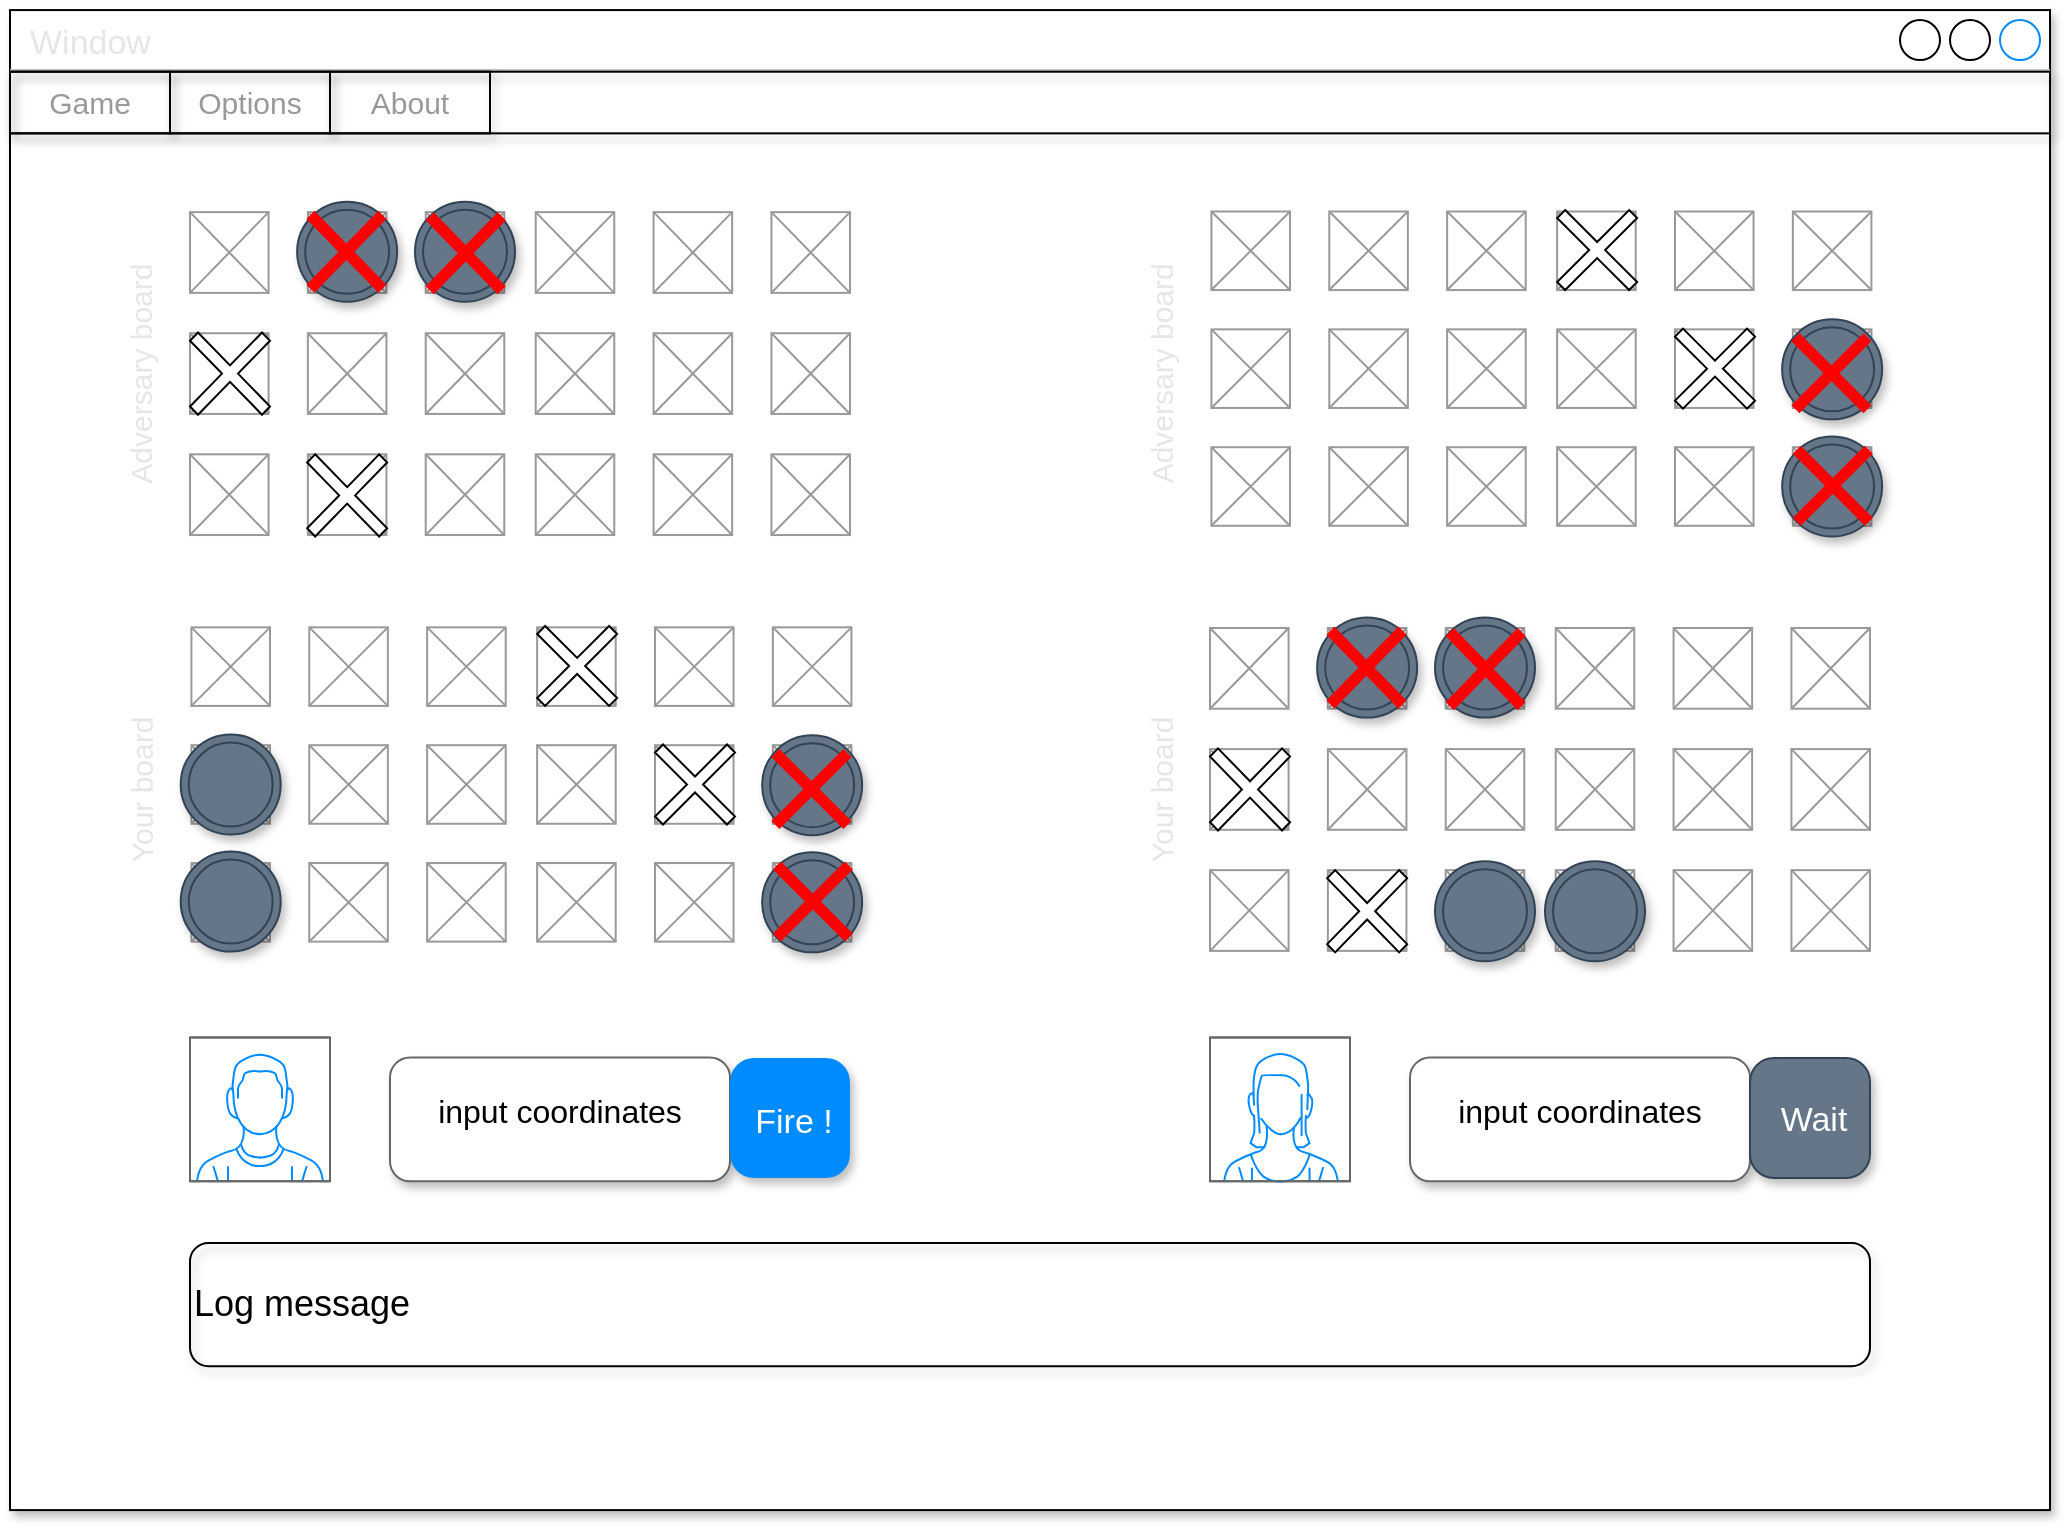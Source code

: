 <mxfile version="16.5.1" type="device"><diagram name="Page-1" id="bd83a815-5ea8-2e97-e5ec-87c9f400f2fa"><mxGraphModel dx="1206" dy="878" grid="1" gridSize="10" guides="1" tooltips="1" connect="1" arrows="1" fold="1" page="1" pageScale="1.5" pageWidth="1169" pageHeight="826" background="none" math="0" shadow="0"><root><mxCell id="0" style=";html=1;"/><mxCell id="1" style=";html=1;" parent="0"/><mxCell id="Yn7WtqfbO-vQvxprLAFJ-155" value="" style="group" vertex="1" connectable="0" parent="1"><mxGeometry x="210" y="98.04" width="1020" height="750" as="geometry"/></mxCell><mxCell id="Yn7WtqfbO-vQvxprLAFJ-1" value="&lt;font color=&quot;#e6e6e6&quot;&gt;Window&lt;/font&gt;" style="strokeWidth=1;shadow=1;dashed=0;align=center;html=1;shape=mxgraph.mockup.containers.window;align=left;verticalAlign=top;spacingLeft=8;strokeColor2=#008cff;strokeColor3=#c4c4c4;fontColor=#666666;mainText=;fontSize=17;labelBackgroundColor=none;sketch=0;" vertex="1" parent="Yn7WtqfbO-vQvxprLAFJ-155"><mxGeometry width="1020" height="750" as="geometry"/></mxCell><mxCell id="Yn7WtqfbO-vQvxprLAFJ-78" value="" style="verticalLabelPosition=bottom;shadow=0;dashed=0;align=center;html=1;verticalAlign=top;strokeWidth=1;shape=mxgraph.mockup.containers.userMale;strokeColor=#666666;strokeColor2=#008cff;sketch=0;" vertex="1" parent="Yn7WtqfbO-vQvxprLAFJ-155"><mxGeometry x="90" y="513.699" width="70" height="71.918" as="geometry"/></mxCell><mxCell id="Yn7WtqfbO-vQvxprLAFJ-79" value="" style="verticalLabelPosition=bottom;shadow=0;dashed=0;align=center;html=1;verticalAlign=top;strokeWidth=1;shape=mxgraph.mockup.containers.userFemale;strokeColor=#666666;strokeColor2=#008cff;sketch=0;" vertex="1" parent="Yn7WtqfbO-vQvxprLAFJ-155"><mxGeometry x="600" y="513.699" width="70" height="71.918" as="geometry"/></mxCell><mxCell id="Yn7WtqfbO-vQvxprLAFJ-85" value="" style="group;spacing=0;" vertex="1" connectable="0" parent="Yn7WtqfbO-vQvxprLAFJ-155"><mxGeometry x="190" y="513.699" width="230" height="71.918" as="geometry"/></mxCell><mxCell id="Yn7WtqfbO-vQvxprLAFJ-39" value="input coordinates" style="shape=mxgraph.mockup.containers.marginRect;rectMarginTop=10;strokeColor=#666666;strokeWidth=1;dashed=0;rounded=1;arcSize=5;recursiveResize=0;shadow=1;sketch=0;fontSize=16;spacing=0;verticalAlign=middle;" vertex="1" parent="Yn7WtqfbO-vQvxprLAFJ-85"><mxGeometry width="170" height="71.918" as="geometry"/></mxCell><mxCell id="Yn7WtqfbO-vQvxprLAFJ-40" value="Fire !" style="shape=rect;strokeColor=none;fillColor=#008cff;strokeWidth=1;dashed=0;rounded=1;arcSize=20;fontColor=#ffffff;fontSize=17;spacing=0;spacingTop=0;align=center;autosize=1;spacingLeft=4;resizeWidth=0;resizeHeight=0;perimeter=none;shadow=1;sketch=0;" vertex="1" parent="Yn7WtqfbO-vQvxprLAFJ-85"><mxGeometry x="170" y="10.274" width="60" height="60" as="geometry"/></mxCell><mxCell id="Yn7WtqfbO-vQvxprLAFJ-86" value="" style="group" vertex="1" connectable="0" parent="Yn7WtqfbO-vQvxprLAFJ-155"><mxGeometry x="700" y="513.699" width="230" height="71.918" as="geometry"/></mxCell><mxCell id="Yn7WtqfbO-vQvxprLAFJ-87" value="input coordinates" style="shape=mxgraph.mockup.containers.marginRect;rectMarginTop=10;strokeColor=#666666;strokeWidth=1;dashed=0;rounded=1;arcSize=5;recursiveResize=0;shadow=1;sketch=0;fontSize=16;spacing=3;" vertex="1" parent="Yn7WtqfbO-vQvxprLAFJ-86"><mxGeometry width="170" height="71.918" as="geometry"/></mxCell><mxCell id="Yn7WtqfbO-vQvxprLAFJ-88" value="Wait" style="shape=rect;strokeColor=#314354;fillColor=#647687;strokeWidth=1;dashed=0;rounded=1;arcSize=20;fontColor=#ffffff;fontSize=17;spacing=2;spacingTop=-2;align=center;autosize=1;spacingLeft=4;resizeWidth=0;resizeHeight=0;perimeter=none;shadow=1;sketch=0;" vertex="1" parent="Yn7WtqfbO-vQvxprLAFJ-86"><mxGeometry x="170" y="10.274" width="60" height="60" as="geometry"/></mxCell><mxCell id="Yn7WtqfbO-vQvxprLAFJ-153" value="&lt;font style=&quot;font-size: 18px&quot;&gt;Log message&lt;/font&gt;" style="rounded=1;whiteSpace=wrap;html=1;shadow=1;sketch=0;fontSize=16;fillColor=none;align=left;" vertex="1" parent="Yn7WtqfbO-vQvxprLAFJ-155"><mxGeometry x="90" y="616.438" width="840" height="61.644" as="geometry"/></mxCell><mxCell id="Yn7WtqfbO-vQvxprLAFJ-154" value="" style="rounded=0;whiteSpace=wrap;html=1;shadow=1;sketch=0;fontSize=18;fillColor=none;" vertex="1" parent="Yn7WtqfbO-vQvxprLAFJ-155"><mxGeometry y="30.822" width="1020" height="30.822" as="geometry"/></mxCell><mxCell id="Yn7WtqfbO-vQvxprLAFJ-156" value="Game" style="rounded=0;whiteSpace=wrap;html=1;shadow=1;sketch=0;fontSize=15;fillColor=none;fontColor=#999999;" vertex="1" parent="Yn7WtqfbO-vQvxprLAFJ-155"><mxGeometry y="30.822" width="80" height="30.822" as="geometry"/></mxCell><mxCell id="Yn7WtqfbO-vQvxprLAFJ-263" value="Options" style="rounded=0;whiteSpace=wrap;html=1;shadow=1;sketch=0;fontSize=15;fillColor=none;fontColor=#999999;" vertex="1" parent="Yn7WtqfbO-vQvxprLAFJ-155"><mxGeometry x="80" y="30.822" width="80" height="30.822" as="geometry"/></mxCell><mxCell id="Yn7WtqfbO-vQvxprLAFJ-264" value="About" style="rounded=0;whiteSpace=wrap;html=1;shadow=1;sketch=0;fontSize=15;fillColor=none;fontColor=#999999;" vertex="1" parent="Yn7WtqfbO-vQvxprLAFJ-155"><mxGeometry x="160" y="30.822" width="80" height="30.822" as="geometry"/></mxCell><mxCell id="Yn7WtqfbO-vQvxprLAFJ-268" value="" style="group" vertex="1" connectable="0" parent="Yn7WtqfbO-vQvxprLAFJ-155"><mxGeometry x="600" y="308.219" width="330" height="162.914" as="geometry"/></mxCell><mxCell id="Yn7WtqfbO-vQvxprLAFJ-60" value="" style="verticalLabelPosition=bottom;shadow=0;dashed=0;align=center;html=1;verticalAlign=top;strokeWidth=1;shape=mxgraph.mockup.graphics.simpleIcon;strokeColor=#999999;fillColor=#ffffff;" vertex="1" parent="Yn7WtqfbO-vQvxprLAFJ-268"><mxGeometry y="0.737" width="39.286" height="40.362" as="geometry"/></mxCell><mxCell id="Yn7WtqfbO-vQvxprLAFJ-61" value="" style="verticalLabelPosition=bottom;shadow=0;dashed=0;align=center;html=1;verticalAlign=top;strokeWidth=1;shape=mxgraph.mockup.graphics.simpleIcon;strokeColor=#999999;fillColor=#ffffff;" vertex="1" parent="Yn7WtqfbO-vQvxprLAFJ-268"><mxGeometry x="58.929" y="0.737" width="39.286" height="40.362" as="geometry"/></mxCell><mxCell id="Yn7WtqfbO-vQvxprLAFJ-62" value="" style="verticalLabelPosition=bottom;shadow=0;dashed=0;align=center;html=1;verticalAlign=top;strokeWidth=1;shape=mxgraph.mockup.graphics.simpleIcon;strokeColor=#999999;fillColor=#ffffff;" vertex="1" parent="Yn7WtqfbO-vQvxprLAFJ-268"><mxGeometry x="117.857" y="0.737" width="39.286" height="40.362" as="geometry"/></mxCell><mxCell id="Yn7WtqfbO-vQvxprLAFJ-63" value="" style="verticalLabelPosition=bottom;shadow=0;dashed=0;align=center;html=1;verticalAlign=top;strokeWidth=1;shape=mxgraph.mockup.graphics.simpleIcon;strokeColor=#999999;fillColor=#ffffff;" vertex="1" parent="Yn7WtqfbO-vQvxprLAFJ-268"><mxGeometry y="61.28" width="39.286" height="40.362" as="geometry"/></mxCell><mxCell id="Yn7WtqfbO-vQvxprLAFJ-64" value="" style="verticalLabelPosition=bottom;shadow=0;dashed=0;align=center;html=1;verticalAlign=top;strokeWidth=1;shape=mxgraph.mockup.graphics.simpleIcon;strokeColor=#999999;fillColor=#ffffff;" vertex="1" parent="Yn7WtqfbO-vQvxprLAFJ-268"><mxGeometry x="58.929" y="61.28" width="39.286" height="40.362" as="geometry"/></mxCell><mxCell id="Yn7WtqfbO-vQvxprLAFJ-65" value="" style="verticalLabelPosition=bottom;shadow=0;dashed=0;align=center;html=1;verticalAlign=top;strokeWidth=1;shape=mxgraph.mockup.graphics.simpleIcon;strokeColor=#999999;fillColor=#ffffff;" vertex="1" parent="Yn7WtqfbO-vQvxprLAFJ-268"><mxGeometry x="117.857" y="61.28" width="39.286" height="40.362" as="geometry"/></mxCell><mxCell id="Yn7WtqfbO-vQvxprLAFJ-66" value="" style="verticalLabelPosition=bottom;shadow=0;dashed=0;align=center;html=1;verticalAlign=top;strokeWidth=1;shape=mxgraph.mockup.graphics.simpleIcon;strokeColor=#999999;fillColor=#ffffff;" vertex="1" parent="Yn7WtqfbO-vQvxprLAFJ-268"><mxGeometry y="121.823" width="39.286" height="40.362" as="geometry"/></mxCell><mxCell id="Yn7WtqfbO-vQvxprLAFJ-67" value="" style="verticalLabelPosition=bottom;shadow=0;dashed=0;align=center;html=1;verticalAlign=top;strokeWidth=1;shape=mxgraph.mockup.graphics.simpleIcon;strokeColor=#999999;fillColor=#ffffff;" vertex="1" parent="Yn7WtqfbO-vQvxprLAFJ-268"><mxGeometry x="58.929" y="121.823" width="39.286" height="40.362" as="geometry"/></mxCell><mxCell id="Yn7WtqfbO-vQvxprLAFJ-68" value="" style="verticalLabelPosition=bottom;shadow=0;dashed=0;align=center;html=1;verticalAlign=top;strokeWidth=1;shape=mxgraph.mockup.graphics.simpleIcon;strokeColor=#999999;fillColor=#ffffff;" vertex="1" parent="Yn7WtqfbO-vQvxprLAFJ-268"><mxGeometry x="117.857" y="121.823" width="39.286" height="40.362" as="geometry"/></mxCell><mxCell id="Yn7WtqfbO-vQvxprLAFJ-69" value="" style="verticalLabelPosition=bottom;shadow=0;dashed=0;align=center;html=1;verticalAlign=top;strokeWidth=1;shape=mxgraph.mockup.graphics.simpleIcon;strokeColor=#999999;fillColor=#ffffff;" vertex="1" parent="Yn7WtqfbO-vQvxprLAFJ-268"><mxGeometry x="172.857" y="0.737" width="39.286" height="40.362" as="geometry"/></mxCell><mxCell id="Yn7WtqfbO-vQvxprLAFJ-70" value="" style="verticalLabelPosition=bottom;shadow=0;dashed=0;align=center;html=1;verticalAlign=top;strokeWidth=1;shape=mxgraph.mockup.graphics.simpleIcon;strokeColor=#999999;fillColor=#ffffff;" vertex="1" parent="Yn7WtqfbO-vQvxprLAFJ-268"><mxGeometry x="231.786" y="0.737" width="39.286" height="40.362" as="geometry"/></mxCell><mxCell id="Yn7WtqfbO-vQvxprLAFJ-71" value="" style="verticalLabelPosition=bottom;shadow=0;dashed=0;align=center;html=1;verticalAlign=top;strokeWidth=1;shape=mxgraph.mockup.graphics.simpleIcon;strokeColor=#999999;fillColor=#ffffff;" vertex="1" parent="Yn7WtqfbO-vQvxprLAFJ-268"><mxGeometry x="290.714" y="0.737" width="39.286" height="40.362" as="geometry"/></mxCell><mxCell id="Yn7WtqfbO-vQvxprLAFJ-72" value="" style="verticalLabelPosition=bottom;shadow=0;dashed=0;align=center;html=1;verticalAlign=top;strokeWidth=1;shape=mxgraph.mockup.graphics.simpleIcon;strokeColor=#999999;fillColor=#ffffff;" vertex="1" parent="Yn7WtqfbO-vQvxprLAFJ-268"><mxGeometry x="172.857" y="61.28" width="39.286" height="40.362" as="geometry"/></mxCell><mxCell id="Yn7WtqfbO-vQvxprLAFJ-73" value="" style="verticalLabelPosition=bottom;shadow=0;dashed=0;align=center;html=1;verticalAlign=top;strokeWidth=1;shape=mxgraph.mockup.graphics.simpleIcon;strokeColor=#999999;fillColor=#ffffff;" vertex="1" parent="Yn7WtqfbO-vQvxprLAFJ-268"><mxGeometry x="231.786" y="61.28" width="39.286" height="40.362" as="geometry"/></mxCell><mxCell id="Yn7WtqfbO-vQvxprLAFJ-74" value="" style="verticalLabelPosition=bottom;shadow=0;dashed=0;align=center;html=1;verticalAlign=top;strokeWidth=1;shape=mxgraph.mockup.graphics.simpleIcon;strokeColor=#999999;fillColor=#ffffff;" vertex="1" parent="Yn7WtqfbO-vQvxprLAFJ-268"><mxGeometry x="290.714" y="61.28" width="39.286" height="40.362" as="geometry"/></mxCell><mxCell id="Yn7WtqfbO-vQvxprLAFJ-75" value="" style="verticalLabelPosition=bottom;shadow=0;dashed=0;align=center;html=1;verticalAlign=top;strokeWidth=1;shape=mxgraph.mockup.graphics.simpleIcon;strokeColor=#999999;fillColor=#ffffff;" vertex="1" parent="Yn7WtqfbO-vQvxprLAFJ-268"><mxGeometry x="172.857" y="121.823" width="39.286" height="40.362" as="geometry"/></mxCell><mxCell id="Yn7WtqfbO-vQvxprLAFJ-76" value="" style="verticalLabelPosition=bottom;shadow=0;dashed=0;align=center;html=1;verticalAlign=top;strokeWidth=1;shape=mxgraph.mockup.graphics.simpleIcon;strokeColor=#999999;fillColor=#ffffff;" vertex="1" parent="Yn7WtqfbO-vQvxprLAFJ-268"><mxGeometry x="231.786" y="121.823" width="39.286" height="40.362" as="geometry"/></mxCell><mxCell id="Yn7WtqfbO-vQvxprLAFJ-77" value="" style="verticalLabelPosition=bottom;shadow=0;dashed=0;align=center;html=1;verticalAlign=top;strokeWidth=1;shape=mxgraph.mockup.graphics.simpleIcon;strokeColor=#999999;fillColor=#ffffff;" vertex="1" parent="Yn7WtqfbO-vQvxprLAFJ-268"><mxGeometry x="290.714" y="121.823" width="39.286" height="40.362" as="geometry"/></mxCell><mxCell id="Yn7WtqfbO-vQvxprLAFJ-140" value="" style="shape=mxgraph.mockup.markup.redX;html=1;shadow=0;sketch=0;fontSize=16;" vertex="1" parent="Yn7WtqfbO-vQvxprLAFJ-268"><mxGeometry y="60.914" width="40" height="41.096" as="geometry"/></mxCell><mxCell id="Yn7WtqfbO-vQvxprLAFJ-265" value="" style="shape=mxgraph.mockup.markup.redX;html=1;shadow=0;sketch=0;fontSize=16;" vertex="1" parent="Yn7WtqfbO-vQvxprLAFJ-268"><mxGeometry x="58.57" y="121.818" width="40" height="41.096" as="geometry"/></mxCell><mxCell id="Yn7WtqfbO-vQvxprLAFJ-317" value="" style="ellipse;shape=doubleEllipse;whiteSpace=wrap;html=1;aspect=fixed;shadow=1;sketch=0;fontSize=15;fontColor=#ffffff;fillColor=#647687;strokeColor=#314354;" vertex="1" parent="Yn7WtqfbO-vQvxprLAFJ-268"><mxGeometry x="112.5" y="117.371" width="50" height="50" as="geometry"/></mxCell><mxCell id="Yn7WtqfbO-vQvxprLAFJ-316" value="" style="ellipse;shape=doubleEllipse;whiteSpace=wrap;html=1;aspect=fixed;shadow=1;sketch=0;fontSize=15;fontColor=#ffffff;fillColor=#647687;strokeColor=#314354;" vertex="1" parent="Yn7WtqfbO-vQvxprLAFJ-268"><mxGeometry x="167.5" y="117.371" width="50" height="50" as="geometry"/></mxCell><mxCell id="Yn7WtqfbO-vQvxprLAFJ-318" value="" style="ellipse;shape=doubleEllipse;whiteSpace=wrap;html=1;aspect=fixed;shadow=1;sketch=0;fontSize=15;fontColor=#ffffff;fillColor=#647687;strokeColor=#314354;" vertex="1" parent="Yn7WtqfbO-vQvxprLAFJ-268"><mxGeometry x="112.5" y="-4.449" width="50" height="50" as="geometry"/></mxCell><mxCell id="Yn7WtqfbO-vQvxprLAFJ-319" value="" style="ellipse;shape=doubleEllipse;whiteSpace=wrap;html=1;aspect=fixed;shadow=1;sketch=0;fontSize=15;fontColor=#ffffff;fillColor=#647687;strokeColor=#314354;" vertex="1" parent="Yn7WtqfbO-vQvxprLAFJ-268"><mxGeometry x="53.57" y="-4.449" width="50" height="50" as="geometry"/></mxCell><mxCell id="Yn7WtqfbO-vQvxprLAFJ-93" value="" style="shape=mxgraph.mockup.markup.redX;fillColor=#ff0000;html=1;shadow=0;strokeColor=none;sketch=0;fontSize=16;" vertex="1" parent="Yn7WtqfbO-vQvxprLAFJ-268"><mxGeometry x="58.21" y="-0.0" width="40" height="41.096" as="geometry"/></mxCell><mxCell id="Yn7WtqfbO-vQvxprLAFJ-430" value="" style="shape=mxgraph.mockup.markup.redX;fillColor=#ff0000;html=1;shadow=0;strokeColor=none;sketch=0;fontSize=16;" vertex="1" parent="Yn7WtqfbO-vQvxprLAFJ-268"><mxGeometry x="117.86" y="0.74" width="40" height="41.096" as="geometry"/></mxCell><mxCell id="Yn7WtqfbO-vQvxprLAFJ-269" value="" style="group" vertex="1" connectable="0" parent="Yn7WtqfbO-vQvxprLAFJ-155"><mxGeometry x="600" y="100" width="336.07" height="163.21" as="geometry"/></mxCell><mxCell id="Yn7WtqfbO-vQvxprLAFJ-42" value="" style="verticalLabelPosition=bottom;shadow=0;dashed=0;align=center;html=1;verticalAlign=top;strokeWidth=1;shape=mxgraph.mockup.graphics.simpleIcon;strokeColor=#999999;fillColor=#ffffff;" vertex="1" parent="Yn7WtqfbO-vQvxprLAFJ-269"><mxGeometry x="173.567" y="0.71" width="39.286" height="39.286" as="geometry"/></mxCell><mxCell id="Yn7WtqfbO-vQvxprLAFJ-43" value="" style="verticalLabelPosition=bottom;shadow=0;dashed=0;align=center;html=1;verticalAlign=top;strokeWidth=1;shape=mxgraph.mockup.graphics.simpleIcon;strokeColor=#999999;fillColor=#ffffff;" vertex="1" parent="Yn7WtqfbO-vQvxprLAFJ-269"><mxGeometry x="232.496" y="0.71" width="39.286" height="39.286" as="geometry"/></mxCell><mxCell id="Yn7WtqfbO-vQvxprLAFJ-44" value="" style="verticalLabelPosition=bottom;shadow=0;dashed=0;align=center;html=1;verticalAlign=top;strokeWidth=1;shape=mxgraph.mockup.graphics.simpleIcon;strokeColor=#999999;fillColor=#ffffff;" vertex="1" parent="Yn7WtqfbO-vQvxprLAFJ-269"><mxGeometry x="291.424" y="0.71" width="39.286" height="39.286" as="geometry"/></mxCell><mxCell id="Yn7WtqfbO-vQvxprLAFJ-45" value="" style="verticalLabelPosition=bottom;shadow=0;dashed=0;align=center;html=1;verticalAlign=top;strokeWidth=1;shape=mxgraph.mockup.graphics.simpleIcon;strokeColor=#999999;fillColor=#ffffff;" vertex="1" parent="Yn7WtqfbO-vQvxprLAFJ-269"><mxGeometry x="173.567" y="59.639" width="39.286" height="39.286" as="geometry"/></mxCell><mxCell id="Yn7WtqfbO-vQvxprLAFJ-46" value="" style="verticalLabelPosition=bottom;shadow=0;dashed=0;align=center;html=1;verticalAlign=top;strokeWidth=1;shape=mxgraph.mockup.graphics.simpleIcon;strokeColor=#999999;fillColor=#ffffff;" vertex="1" parent="Yn7WtqfbO-vQvxprLAFJ-269"><mxGeometry x="232.496" y="59.639" width="39.286" height="39.286" as="geometry"/></mxCell><mxCell id="Yn7WtqfbO-vQvxprLAFJ-47" value="" style="verticalLabelPosition=bottom;shadow=0;dashed=0;align=center;html=1;verticalAlign=top;strokeWidth=1;shape=mxgraph.mockup.graphics.simpleIcon;strokeColor=#999999;fillColor=#ffffff;" vertex="1" parent="Yn7WtqfbO-vQvxprLAFJ-269"><mxGeometry x="291.424" y="59.639" width="39.286" height="39.286" as="geometry"/></mxCell><mxCell id="Yn7WtqfbO-vQvxprLAFJ-48" value="" style="verticalLabelPosition=bottom;shadow=0;dashed=0;align=center;html=1;verticalAlign=top;strokeWidth=1;shape=mxgraph.mockup.graphics.simpleIcon;strokeColor=#999999;fillColor=#ffffff;" vertex="1" parent="Yn7WtqfbO-vQvxprLAFJ-269"><mxGeometry x="173.567" y="118.567" width="39.286" height="39.286" as="geometry"/></mxCell><mxCell id="Yn7WtqfbO-vQvxprLAFJ-49" value="" style="verticalLabelPosition=bottom;shadow=0;dashed=0;align=center;html=1;verticalAlign=top;strokeWidth=1;shape=mxgraph.mockup.graphics.simpleIcon;strokeColor=#999999;fillColor=#ffffff;" vertex="1" parent="Yn7WtqfbO-vQvxprLAFJ-269"><mxGeometry x="232.496" y="118.567" width="39.286" height="39.286" as="geometry"/></mxCell><mxCell id="Yn7WtqfbO-vQvxprLAFJ-50" value="" style="verticalLabelPosition=bottom;shadow=0;dashed=0;align=center;html=1;verticalAlign=top;strokeWidth=1;shape=mxgraph.mockup.graphics.simpleIcon;strokeColor=#999999;fillColor=#ffffff;" vertex="1" parent="Yn7WtqfbO-vQvxprLAFJ-269"><mxGeometry x="291.424" y="118.567" width="39.286" height="39.286" as="geometry"/></mxCell><mxCell id="Yn7WtqfbO-vQvxprLAFJ-51" value="" style="verticalLabelPosition=bottom;shadow=0;dashed=0;align=center;html=1;verticalAlign=top;strokeWidth=1;shape=mxgraph.mockup.graphics.simpleIcon;strokeColor=#999999;fillColor=#ffffff;" vertex="1" parent="Yn7WtqfbO-vQvxprLAFJ-269"><mxGeometry x="0.71" y="0.71" width="39.286" height="39.286" as="geometry"/></mxCell><mxCell id="Yn7WtqfbO-vQvxprLAFJ-52" value="" style="verticalLabelPosition=bottom;shadow=0;dashed=0;align=center;html=1;verticalAlign=top;strokeWidth=1;shape=mxgraph.mockup.graphics.simpleIcon;strokeColor=#999999;fillColor=#ffffff;" vertex="1" parent="Yn7WtqfbO-vQvxprLAFJ-269"><mxGeometry x="59.639" y="0.71" width="39.286" height="39.286" as="geometry"/></mxCell><mxCell id="Yn7WtqfbO-vQvxprLAFJ-53" value="" style="verticalLabelPosition=bottom;shadow=0;dashed=0;align=center;html=1;verticalAlign=top;strokeWidth=1;shape=mxgraph.mockup.graphics.simpleIcon;strokeColor=#999999;fillColor=#ffffff;" vertex="1" parent="Yn7WtqfbO-vQvxprLAFJ-269"><mxGeometry x="118.567" y="0.71" width="39.286" height="39.286" as="geometry"/></mxCell><mxCell id="Yn7WtqfbO-vQvxprLAFJ-54" value="" style="verticalLabelPosition=bottom;shadow=0;dashed=0;align=center;html=1;verticalAlign=top;strokeWidth=1;shape=mxgraph.mockup.graphics.simpleIcon;strokeColor=#999999;fillColor=#ffffff;" vertex="1" parent="Yn7WtqfbO-vQvxprLAFJ-269"><mxGeometry x="0.71" y="59.639" width="39.286" height="39.286" as="geometry"/></mxCell><mxCell id="Yn7WtqfbO-vQvxprLAFJ-55" value="" style="verticalLabelPosition=bottom;shadow=0;dashed=0;align=center;html=1;verticalAlign=top;strokeWidth=1;shape=mxgraph.mockup.graphics.simpleIcon;strokeColor=#999999;fillColor=#ffffff;" vertex="1" parent="Yn7WtqfbO-vQvxprLAFJ-269"><mxGeometry x="59.639" y="59.639" width="39.286" height="39.286" as="geometry"/></mxCell><mxCell id="Yn7WtqfbO-vQvxprLAFJ-56" value="" style="verticalLabelPosition=bottom;shadow=0;dashed=0;align=center;html=1;verticalAlign=top;strokeWidth=1;shape=mxgraph.mockup.graphics.simpleIcon;strokeColor=#999999;fillColor=#ffffff;" vertex="1" parent="Yn7WtqfbO-vQvxprLAFJ-269"><mxGeometry x="118.567" y="59.639" width="39.286" height="39.286" as="geometry"/></mxCell><mxCell id="Yn7WtqfbO-vQvxprLAFJ-57" value="" style="verticalLabelPosition=bottom;shadow=0;dashed=0;align=center;html=1;verticalAlign=top;strokeWidth=1;shape=mxgraph.mockup.graphics.simpleIcon;strokeColor=#999999;fillColor=#ffffff;" vertex="1" parent="Yn7WtqfbO-vQvxprLAFJ-269"><mxGeometry x="0.71" y="118.567" width="39.286" height="39.286" as="geometry"/></mxCell><mxCell id="Yn7WtqfbO-vQvxprLAFJ-58" value="" style="verticalLabelPosition=bottom;shadow=0;dashed=0;align=center;html=1;verticalAlign=top;strokeWidth=1;shape=mxgraph.mockup.graphics.simpleIcon;strokeColor=#999999;fillColor=#ffffff;" vertex="1" parent="Yn7WtqfbO-vQvxprLAFJ-269"><mxGeometry x="59.639" y="118.567" width="39.286" height="39.286" as="geometry"/></mxCell><mxCell id="Yn7WtqfbO-vQvxprLAFJ-59" value="" style="verticalLabelPosition=bottom;shadow=0;dashed=0;align=center;html=1;verticalAlign=top;strokeWidth=1;shape=mxgraph.mockup.graphics.simpleIcon;strokeColor=#999999;fillColor=#ffffff;" vertex="1" parent="Yn7WtqfbO-vQvxprLAFJ-269"><mxGeometry x="118.567" y="118.567" width="39.286" height="39.286" as="geometry"/></mxCell><mxCell id="Yn7WtqfbO-vQvxprLAFJ-141" value="" style="shape=mxgraph.mockup.markup.redX;html=1;shadow=0;sketch=0;fontSize=16;" vertex="1" parent="Yn7WtqfbO-vQvxprLAFJ-269"><mxGeometry x="232.5" y="59.28" width="40" height="40" as="geometry"/></mxCell><mxCell id="Yn7WtqfbO-vQvxprLAFJ-146" value="" style="shape=mxgraph.mockup.markup.redX;html=1;shadow=0;sketch=0;fontSize=16;" vertex="1" parent="Yn7WtqfbO-vQvxprLAFJ-269"><mxGeometry x="173.57" width="40" height="40" as="geometry"/></mxCell><mxCell id="Yn7WtqfbO-vQvxprLAFJ-542" value="" style="ellipse;shape=doubleEllipse;whiteSpace=wrap;html=1;aspect=fixed;shadow=1;sketch=0;fontSize=15;fontColor=#ffffff;fillColor=#647687;strokeColor=#314354;" vertex="1" parent="Yn7WtqfbO-vQvxprLAFJ-269"><mxGeometry x="286.07" y="113.21" width="50" height="50" as="geometry"/></mxCell><mxCell id="Yn7WtqfbO-vQvxprLAFJ-543" value="" style="ellipse;shape=doubleEllipse;whiteSpace=wrap;html=1;aspect=fixed;shadow=1;sketch=0;fontSize=15;fontColor=#ffffff;fillColor=#647687;strokeColor=#314354;" vertex="1" parent="Yn7WtqfbO-vQvxprLAFJ-269"><mxGeometry x="286.07" y="54.64" width="50" height="50" as="geometry"/></mxCell><mxCell id="Yn7WtqfbO-vQvxprLAFJ-91" value="" style="shape=mxgraph.mockup.markup.redX;fillColor=#ff0000;html=1;shadow=0;strokeColor=none;sketch=0;fontSize=16;" vertex="1" parent="Yn7WtqfbO-vQvxprLAFJ-269"><mxGeometry x="290.71" y="61.6" width="40" height="40" as="geometry"/></mxCell><mxCell id="Yn7WtqfbO-vQvxprLAFJ-151" value="" style="shape=mxgraph.mockup.markup.redX;fillColor=#ff0000;html=1;shadow=0;strokeColor=none;sketch=0;fontSize=16;" vertex="1" parent="Yn7WtqfbO-vQvxprLAFJ-269"><mxGeometry x="291.42" y="117.85" width="40" height="40" as="geometry"/></mxCell><mxCell id="Yn7WtqfbO-vQvxprLAFJ-545" value="" style="group" vertex="1" connectable="0" parent="Yn7WtqfbO-vQvxprLAFJ-155"><mxGeometry x="90" y="100.299" width="330" height="162.914" as="geometry"/></mxCell><mxCell id="Yn7WtqfbO-vQvxprLAFJ-546" value="" style="verticalLabelPosition=bottom;shadow=0;dashed=0;align=center;html=1;verticalAlign=top;strokeWidth=1;shape=mxgraph.mockup.graphics.simpleIcon;strokeColor=#999999;fillColor=#ffffff;" vertex="1" parent="Yn7WtqfbO-vQvxprLAFJ-545"><mxGeometry y="0.737" width="39.286" height="40.362" as="geometry"/></mxCell><mxCell id="Yn7WtqfbO-vQvxprLAFJ-547" value="" style="verticalLabelPosition=bottom;shadow=0;dashed=0;align=center;html=1;verticalAlign=top;strokeWidth=1;shape=mxgraph.mockup.graphics.simpleIcon;strokeColor=#999999;fillColor=#ffffff;" vertex="1" parent="Yn7WtqfbO-vQvxprLAFJ-545"><mxGeometry x="58.929" y="0.737" width="39.286" height="40.362" as="geometry"/></mxCell><mxCell id="Yn7WtqfbO-vQvxprLAFJ-548" value="" style="verticalLabelPosition=bottom;shadow=0;dashed=0;align=center;html=1;verticalAlign=top;strokeWidth=1;shape=mxgraph.mockup.graphics.simpleIcon;strokeColor=#999999;fillColor=#ffffff;" vertex="1" parent="Yn7WtqfbO-vQvxprLAFJ-545"><mxGeometry x="117.857" y="0.737" width="39.286" height="40.362" as="geometry"/></mxCell><mxCell id="Yn7WtqfbO-vQvxprLAFJ-549" value="" style="verticalLabelPosition=bottom;shadow=0;dashed=0;align=center;html=1;verticalAlign=top;strokeWidth=1;shape=mxgraph.mockup.graphics.simpleIcon;strokeColor=#999999;fillColor=#ffffff;" vertex="1" parent="Yn7WtqfbO-vQvxprLAFJ-545"><mxGeometry y="61.28" width="39.286" height="40.362" as="geometry"/></mxCell><mxCell id="Yn7WtqfbO-vQvxprLAFJ-550" value="" style="verticalLabelPosition=bottom;shadow=0;dashed=0;align=center;html=1;verticalAlign=top;strokeWidth=1;shape=mxgraph.mockup.graphics.simpleIcon;strokeColor=#999999;fillColor=#ffffff;" vertex="1" parent="Yn7WtqfbO-vQvxprLAFJ-545"><mxGeometry x="58.929" y="61.28" width="39.286" height="40.362" as="geometry"/></mxCell><mxCell id="Yn7WtqfbO-vQvxprLAFJ-551" value="" style="verticalLabelPosition=bottom;shadow=0;dashed=0;align=center;html=1;verticalAlign=top;strokeWidth=1;shape=mxgraph.mockup.graphics.simpleIcon;strokeColor=#999999;fillColor=#ffffff;" vertex="1" parent="Yn7WtqfbO-vQvxprLAFJ-545"><mxGeometry x="117.857" y="61.28" width="39.286" height="40.362" as="geometry"/></mxCell><mxCell id="Yn7WtqfbO-vQvxprLAFJ-552" value="" style="verticalLabelPosition=bottom;shadow=0;dashed=0;align=center;html=1;verticalAlign=top;strokeWidth=1;shape=mxgraph.mockup.graphics.simpleIcon;strokeColor=#999999;fillColor=#ffffff;" vertex="1" parent="Yn7WtqfbO-vQvxprLAFJ-545"><mxGeometry y="121.823" width="39.286" height="40.362" as="geometry"/></mxCell><mxCell id="Yn7WtqfbO-vQvxprLAFJ-553" value="" style="verticalLabelPosition=bottom;shadow=0;dashed=0;align=center;html=1;verticalAlign=top;strokeWidth=1;shape=mxgraph.mockup.graphics.simpleIcon;strokeColor=#999999;fillColor=#ffffff;" vertex="1" parent="Yn7WtqfbO-vQvxprLAFJ-545"><mxGeometry x="58.929" y="121.823" width="39.286" height="40.362" as="geometry"/></mxCell><mxCell id="Yn7WtqfbO-vQvxprLAFJ-554" value="" style="verticalLabelPosition=bottom;shadow=0;dashed=0;align=center;html=1;verticalAlign=top;strokeWidth=1;shape=mxgraph.mockup.graphics.simpleIcon;strokeColor=#999999;fillColor=#ffffff;" vertex="1" parent="Yn7WtqfbO-vQvxprLAFJ-545"><mxGeometry x="117.857" y="121.823" width="39.286" height="40.362" as="geometry"/></mxCell><mxCell id="Yn7WtqfbO-vQvxprLAFJ-555" value="" style="verticalLabelPosition=bottom;shadow=0;dashed=0;align=center;html=1;verticalAlign=top;strokeWidth=1;shape=mxgraph.mockup.graphics.simpleIcon;strokeColor=#999999;fillColor=#ffffff;" vertex="1" parent="Yn7WtqfbO-vQvxprLAFJ-545"><mxGeometry x="172.857" y="0.737" width="39.286" height="40.362" as="geometry"/></mxCell><mxCell id="Yn7WtqfbO-vQvxprLAFJ-556" value="" style="verticalLabelPosition=bottom;shadow=0;dashed=0;align=center;html=1;verticalAlign=top;strokeWidth=1;shape=mxgraph.mockup.graphics.simpleIcon;strokeColor=#999999;fillColor=#ffffff;" vertex="1" parent="Yn7WtqfbO-vQvxprLAFJ-545"><mxGeometry x="231.786" y="0.737" width="39.286" height="40.362" as="geometry"/></mxCell><mxCell id="Yn7WtqfbO-vQvxprLAFJ-557" value="" style="verticalLabelPosition=bottom;shadow=0;dashed=0;align=center;html=1;verticalAlign=top;strokeWidth=1;shape=mxgraph.mockup.graphics.simpleIcon;strokeColor=#999999;fillColor=#ffffff;" vertex="1" parent="Yn7WtqfbO-vQvxprLAFJ-545"><mxGeometry x="290.714" y="0.737" width="39.286" height="40.362" as="geometry"/></mxCell><mxCell id="Yn7WtqfbO-vQvxprLAFJ-558" value="" style="verticalLabelPosition=bottom;shadow=0;dashed=0;align=center;html=1;verticalAlign=top;strokeWidth=1;shape=mxgraph.mockup.graphics.simpleIcon;strokeColor=#999999;fillColor=#ffffff;" vertex="1" parent="Yn7WtqfbO-vQvxprLAFJ-545"><mxGeometry x="172.857" y="61.28" width="39.286" height="40.362" as="geometry"/></mxCell><mxCell id="Yn7WtqfbO-vQvxprLAFJ-559" value="" style="verticalLabelPosition=bottom;shadow=0;dashed=0;align=center;html=1;verticalAlign=top;strokeWidth=1;shape=mxgraph.mockup.graphics.simpleIcon;strokeColor=#999999;fillColor=#ffffff;" vertex="1" parent="Yn7WtqfbO-vQvxprLAFJ-545"><mxGeometry x="231.786" y="61.28" width="39.286" height="40.362" as="geometry"/></mxCell><mxCell id="Yn7WtqfbO-vQvxprLAFJ-560" value="" style="verticalLabelPosition=bottom;shadow=0;dashed=0;align=center;html=1;verticalAlign=top;strokeWidth=1;shape=mxgraph.mockup.graphics.simpleIcon;strokeColor=#999999;fillColor=#ffffff;" vertex="1" parent="Yn7WtqfbO-vQvxprLAFJ-545"><mxGeometry x="290.714" y="61.28" width="39.286" height="40.362" as="geometry"/></mxCell><mxCell id="Yn7WtqfbO-vQvxprLAFJ-561" value="" style="verticalLabelPosition=bottom;shadow=0;dashed=0;align=center;html=1;verticalAlign=top;strokeWidth=1;shape=mxgraph.mockup.graphics.simpleIcon;strokeColor=#999999;fillColor=#ffffff;" vertex="1" parent="Yn7WtqfbO-vQvxprLAFJ-545"><mxGeometry x="172.857" y="121.823" width="39.286" height="40.362" as="geometry"/></mxCell><mxCell id="Yn7WtqfbO-vQvxprLAFJ-562" value="" style="verticalLabelPosition=bottom;shadow=0;dashed=0;align=center;html=1;verticalAlign=top;strokeWidth=1;shape=mxgraph.mockup.graphics.simpleIcon;strokeColor=#999999;fillColor=#ffffff;" vertex="1" parent="Yn7WtqfbO-vQvxprLAFJ-545"><mxGeometry x="231.786" y="121.823" width="39.286" height="40.362" as="geometry"/></mxCell><mxCell id="Yn7WtqfbO-vQvxprLAFJ-563" value="" style="verticalLabelPosition=bottom;shadow=0;dashed=0;align=center;html=1;verticalAlign=top;strokeWidth=1;shape=mxgraph.mockup.graphics.simpleIcon;strokeColor=#999999;fillColor=#ffffff;" vertex="1" parent="Yn7WtqfbO-vQvxprLAFJ-545"><mxGeometry x="290.714" y="121.823" width="39.286" height="40.362" as="geometry"/></mxCell><mxCell id="Yn7WtqfbO-vQvxprLAFJ-564" value="" style="shape=mxgraph.mockup.markup.redX;html=1;shadow=0;sketch=0;fontSize=16;" vertex="1" parent="Yn7WtqfbO-vQvxprLAFJ-545"><mxGeometry y="60.914" width="40" height="41.096" as="geometry"/></mxCell><mxCell id="Yn7WtqfbO-vQvxprLAFJ-565" value="" style="shape=mxgraph.mockup.markup.redX;html=1;shadow=0;sketch=0;fontSize=16;" vertex="1" parent="Yn7WtqfbO-vQvxprLAFJ-545"><mxGeometry x="58.57" y="121.818" width="40" height="41.096" as="geometry"/></mxCell><mxCell id="Yn7WtqfbO-vQvxprLAFJ-568" value="" style="ellipse;shape=doubleEllipse;whiteSpace=wrap;html=1;aspect=fixed;shadow=1;sketch=0;fontSize=15;fontColor=#ffffff;fillColor=#647687;strokeColor=#314354;" vertex="1" parent="Yn7WtqfbO-vQvxprLAFJ-545"><mxGeometry x="112.5" y="-4.449" width="50" height="50" as="geometry"/></mxCell><mxCell id="Yn7WtqfbO-vQvxprLAFJ-569" value="" style="ellipse;shape=doubleEllipse;whiteSpace=wrap;html=1;aspect=fixed;shadow=1;sketch=0;fontSize=15;fontColor=#ffffff;fillColor=#647687;strokeColor=#314354;" vertex="1" parent="Yn7WtqfbO-vQvxprLAFJ-545"><mxGeometry x="53.57" y="-4.449" width="50" height="50" as="geometry"/></mxCell><mxCell id="Yn7WtqfbO-vQvxprLAFJ-570" value="" style="shape=mxgraph.mockup.markup.redX;fillColor=#ff0000;html=1;shadow=0;strokeColor=none;sketch=0;fontSize=16;" vertex="1" parent="Yn7WtqfbO-vQvxprLAFJ-545"><mxGeometry x="58.21" y="-0.0" width="40" height="41.096" as="geometry"/></mxCell><mxCell id="Yn7WtqfbO-vQvxprLAFJ-571" value="" style="shape=mxgraph.mockup.markup.redX;fillColor=#ff0000;html=1;shadow=0;strokeColor=none;sketch=0;fontSize=16;" vertex="1" parent="Yn7WtqfbO-vQvxprLAFJ-545"><mxGeometry x="117.86" y="0.74" width="40" height="41.096" as="geometry"/></mxCell><mxCell id="Yn7WtqfbO-vQvxprLAFJ-572" value="" style="group" vertex="1" connectable="0" parent="Yn7WtqfbO-vQvxprLAFJ-155"><mxGeometry x="90" y="307.92" width="336.07" height="163.21" as="geometry"/></mxCell><mxCell id="Yn7WtqfbO-vQvxprLAFJ-573" value="" style="verticalLabelPosition=bottom;shadow=0;dashed=0;align=center;html=1;verticalAlign=top;strokeWidth=1;shape=mxgraph.mockup.graphics.simpleIcon;strokeColor=#999999;fillColor=#ffffff;" vertex="1" parent="Yn7WtqfbO-vQvxprLAFJ-572"><mxGeometry x="173.567" y="0.71" width="39.286" height="39.286" as="geometry"/></mxCell><mxCell id="Yn7WtqfbO-vQvxprLAFJ-574" value="" style="verticalLabelPosition=bottom;shadow=0;dashed=0;align=center;html=1;verticalAlign=top;strokeWidth=1;shape=mxgraph.mockup.graphics.simpleIcon;strokeColor=#999999;fillColor=#ffffff;" vertex="1" parent="Yn7WtqfbO-vQvxprLAFJ-572"><mxGeometry x="232.496" y="0.71" width="39.286" height="39.286" as="geometry"/></mxCell><mxCell id="Yn7WtqfbO-vQvxprLAFJ-575" value="" style="verticalLabelPosition=bottom;shadow=0;dashed=0;align=center;html=1;verticalAlign=top;strokeWidth=1;shape=mxgraph.mockup.graphics.simpleIcon;strokeColor=#999999;fillColor=#ffffff;" vertex="1" parent="Yn7WtqfbO-vQvxprLAFJ-572"><mxGeometry x="291.424" y="0.71" width="39.286" height="39.286" as="geometry"/></mxCell><mxCell id="Yn7WtqfbO-vQvxprLAFJ-576" value="" style="verticalLabelPosition=bottom;shadow=0;dashed=0;align=center;html=1;verticalAlign=top;strokeWidth=1;shape=mxgraph.mockup.graphics.simpleIcon;strokeColor=#999999;fillColor=#ffffff;" vertex="1" parent="Yn7WtqfbO-vQvxprLAFJ-572"><mxGeometry x="173.567" y="59.639" width="39.286" height="39.286" as="geometry"/></mxCell><mxCell id="Yn7WtqfbO-vQvxprLAFJ-577" value="" style="verticalLabelPosition=bottom;shadow=0;dashed=0;align=center;html=1;verticalAlign=top;strokeWidth=1;shape=mxgraph.mockup.graphics.simpleIcon;strokeColor=#999999;fillColor=#ffffff;" vertex="1" parent="Yn7WtqfbO-vQvxprLAFJ-572"><mxGeometry x="232.496" y="59.639" width="39.286" height="39.286" as="geometry"/></mxCell><mxCell id="Yn7WtqfbO-vQvxprLAFJ-578" value="" style="verticalLabelPosition=bottom;shadow=0;dashed=0;align=center;html=1;verticalAlign=top;strokeWidth=1;shape=mxgraph.mockup.graphics.simpleIcon;strokeColor=#999999;fillColor=#ffffff;" vertex="1" parent="Yn7WtqfbO-vQvxprLAFJ-572"><mxGeometry x="291.424" y="59.639" width="39.286" height="39.286" as="geometry"/></mxCell><mxCell id="Yn7WtqfbO-vQvxprLAFJ-579" value="" style="verticalLabelPosition=bottom;shadow=0;dashed=0;align=center;html=1;verticalAlign=top;strokeWidth=1;shape=mxgraph.mockup.graphics.simpleIcon;strokeColor=#999999;fillColor=#ffffff;" vertex="1" parent="Yn7WtqfbO-vQvxprLAFJ-572"><mxGeometry x="173.567" y="118.567" width="39.286" height="39.286" as="geometry"/></mxCell><mxCell id="Yn7WtqfbO-vQvxprLAFJ-580" value="" style="verticalLabelPosition=bottom;shadow=0;dashed=0;align=center;html=1;verticalAlign=top;strokeWidth=1;shape=mxgraph.mockup.graphics.simpleIcon;strokeColor=#999999;fillColor=#ffffff;" vertex="1" parent="Yn7WtqfbO-vQvxprLAFJ-572"><mxGeometry x="232.496" y="118.567" width="39.286" height="39.286" as="geometry"/></mxCell><mxCell id="Yn7WtqfbO-vQvxprLAFJ-581" value="" style="verticalLabelPosition=bottom;shadow=0;dashed=0;align=center;html=1;verticalAlign=top;strokeWidth=1;shape=mxgraph.mockup.graphics.simpleIcon;strokeColor=#999999;fillColor=#ffffff;" vertex="1" parent="Yn7WtqfbO-vQvxprLAFJ-572"><mxGeometry x="291.424" y="118.567" width="39.286" height="39.286" as="geometry"/></mxCell><mxCell id="Yn7WtqfbO-vQvxprLAFJ-582" value="" style="verticalLabelPosition=bottom;shadow=0;dashed=0;align=center;html=1;verticalAlign=top;strokeWidth=1;shape=mxgraph.mockup.graphics.simpleIcon;strokeColor=#999999;fillColor=#ffffff;" vertex="1" parent="Yn7WtqfbO-vQvxprLAFJ-572"><mxGeometry x="0.71" y="0.71" width="39.286" height="39.286" as="geometry"/></mxCell><mxCell id="Yn7WtqfbO-vQvxprLAFJ-583" value="" style="verticalLabelPosition=bottom;shadow=0;dashed=0;align=center;html=1;verticalAlign=top;strokeWidth=1;shape=mxgraph.mockup.graphics.simpleIcon;strokeColor=#999999;fillColor=#ffffff;" vertex="1" parent="Yn7WtqfbO-vQvxprLAFJ-572"><mxGeometry x="59.639" y="0.71" width="39.286" height="39.286" as="geometry"/></mxCell><mxCell id="Yn7WtqfbO-vQvxprLAFJ-584" value="" style="verticalLabelPosition=bottom;shadow=0;dashed=0;align=center;html=1;verticalAlign=top;strokeWidth=1;shape=mxgraph.mockup.graphics.simpleIcon;strokeColor=#999999;fillColor=#ffffff;" vertex="1" parent="Yn7WtqfbO-vQvxprLAFJ-572"><mxGeometry x="118.567" y="0.71" width="39.286" height="39.286" as="geometry"/></mxCell><mxCell id="Yn7WtqfbO-vQvxprLAFJ-585" value="" style="verticalLabelPosition=bottom;shadow=0;dashed=0;align=center;html=1;verticalAlign=top;strokeWidth=1;shape=mxgraph.mockup.graphics.simpleIcon;strokeColor=#999999;fillColor=#ffffff;" vertex="1" parent="Yn7WtqfbO-vQvxprLAFJ-572"><mxGeometry x="0.71" y="59.639" width="39.286" height="39.286" as="geometry"/></mxCell><mxCell id="Yn7WtqfbO-vQvxprLAFJ-586" value="" style="verticalLabelPosition=bottom;shadow=0;dashed=0;align=center;html=1;verticalAlign=top;strokeWidth=1;shape=mxgraph.mockup.graphics.simpleIcon;strokeColor=#999999;fillColor=#ffffff;" vertex="1" parent="Yn7WtqfbO-vQvxprLAFJ-572"><mxGeometry x="59.639" y="59.639" width="39.286" height="39.286" as="geometry"/></mxCell><mxCell id="Yn7WtqfbO-vQvxprLAFJ-587" value="" style="verticalLabelPosition=bottom;shadow=0;dashed=0;align=center;html=1;verticalAlign=top;strokeWidth=1;shape=mxgraph.mockup.graphics.simpleIcon;strokeColor=#999999;fillColor=#ffffff;" vertex="1" parent="Yn7WtqfbO-vQvxprLAFJ-572"><mxGeometry x="118.567" y="59.639" width="39.286" height="39.286" as="geometry"/></mxCell><mxCell id="Yn7WtqfbO-vQvxprLAFJ-588" value="" style="verticalLabelPosition=bottom;shadow=0;dashed=0;align=center;html=1;verticalAlign=top;strokeWidth=1;shape=mxgraph.mockup.graphics.simpleIcon;strokeColor=#999999;fillColor=#ffffff;" vertex="1" parent="Yn7WtqfbO-vQvxprLAFJ-572"><mxGeometry x="0.71" y="118.567" width="39.286" height="39.286" as="geometry"/></mxCell><mxCell id="Yn7WtqfbO-vQvxprLAFJ-589" value="" style="verticalLabelPosition=bottom;shadow=0;dashed=0;align=center;html=1;verticalAlign=top;strokeWidth=1;shape=mxgraph.mockup.graphics.simpleIcon;strokeColor=#999999;fillColor=#ffffff;" vertex="1" parent="Yn7WtqfbO-vQvxprLAFJ-572"><mxGeometry x="59.639" y="118.567" width="39.286" height="39.286" as="geometry"/></mxCell><mxCell id="Yn7WtqfbO-vQvxprLAFJ-590" value="" style="verticalLabelPosition=bottom;shadow=0;dashed=0;align=center;html=1;verticalAlign=top;strokeWidth=1;shape=mxgraph.mockup.graphics.simpleIcon;strokeColor=#999999;fillColor=#ffffff;" vertex="1" parent="Yn7WtqfbO-vQvxprLAFJ-572"><mxGeometry x="118.567" y="118.567" width="39.286" height="39.286" as="geometry"/></mxCell><mxCell id="Yn7WtqfbO-vQvxprLAFJ-591" value="" style="shape=mxgraph.mockup.markup.redX;html=1;shadow=0;sketch=0;fontSize=16;" vertex="1" parent="Yn7WtqfbO-vQvxprLAFJ-572"><mxGeometry x="232.5" y="59.28" width="40" height="40" as="geometry"/></mxCell><mxCell id="Yn7WtqfbO-vQvxprLAFJ-592" value="" style="shape=mxgraph.mockup.markup.redX;html=1;shadow=0;sketch=0;fontSize=16;" vertex="1" parent="Yn7WtqfbO-vQvxprLAFJ-572"><mxGeometry x="173.57" width="40" height="40" as="geometry"/></mxCell><mxCell id="Yn7WtqfbO-vQvxprLAFJ-593" value="" style="ellipse;shape=doubleEllipse;whiteSpace=wrap;html=1;aspect=fixed;shadow=1;sketch=0;fontSize=15;fontColor=#ffffff;fillColor=#647687;strokeColor=#314354;" vertex="1" parent="Yn7WtqfbO-vQvxprLAFJ-572"><mxGeometry x="286.07" y="113.21" width="50" height="50" as="geometry"/></mxCell><mxCell id="Yn7WtqfbO-vQvxprLAFJ-594" value="" style="ellipse;shape=doubleEllipse;whiteSpace=wrap;html=1;aspect=fixed;shadow=1;sketch=0;fontSize=15;fontColor=#ffffff;fillColor=#647687;strokeColor=#314354;" vertex="1" parent="Yn7WtqfbO-vQvxprLAFJ-572"><mxGeometry x="286.07" y="54.64" width="50" height="50" as="geometry"/></mxCell><mxCell id="Yn7WtqfbO-vQvxprLAFJ-595" value="" style="shape=mxgraph.mockup.markup.redX;fillColor=#ff0000;html=1;shadow=0;strokeColor=none;sketch=0;fontSize=16;" vertex="1" parent="Yn7WtqfbO-vQvxprLAFJ-572"><mxGeometry x="290.71" y="61.6" width="40" height="40" as="geometry"/></mxCell><mxCell id="Yn7WtqfbO-vQvxprLAFJ-596" value="" style="shape=mxgraph.mockup.markup.redX;fillColor=#ff0000;html=1;shadow=0;strokeColor=none;sketch=0;fontSize=16;" vertex="1" parent="Yn7WtqfbO-vQvxprLAFJ-572"><mxGeometry x="291.42" y="117.85" width="40" height="40" as="geometry"/></mxCell><mxCell id="Yn7WtqfbO-vQvxprLAFJ-597" value="" style="ellipse;shape=doubleEllipse;whiteSpace=wrap;html=1;aspect=fixed;shadow=1;sketch=0;fontSize=15;fontColor=#ffffff;fillColor=#647687;strokeColor=#314354;" vertex="1" parent="Yn7WtqfbO-vQvxprLAFJ-572"><mxGeometry x="-4.65" y="54.28" width="50" height="50" as="geometry"/></mxCell><mxCell id="Yn7WtqfbO-vQvxprLAFJ-598" value="" style="ellipse;shape=doubleEllipse;whiteSpace=wrap;html=1;aspect=fixed;shadow=1;sketch=0;fontSize=15;fontColor=#ffffff;fillColor=#647687;strokeColor=#314354;" vertex="1" parent="Yn7WtqfbO-vQvxprLAFJ-572"><mxGeometry x="-4.65" y="112.85" width="50" height="50" as="geometry"/></mxCell><mxCell id="Yn7WtqfbO-vQvxprLAFJ-599" value="Adversary board" style="text;html=1;strokeColor=none;fillColor=none;align=center;verticalAlign=middle;whiteSpace=wrap;rounded=0;shadow=1;sketch=0;fontSize=15;fontColor=#E6E6E6;rotation=270;" vertex="1" parent="Yn7WtqfbO-vQvxprLAFJ-155"><mxGeometry x="500" y="166.61" width="150" height="30" as="geometry"/></mxCell><mxCell id="Yn7WtqfbO-vQvxprLAFJ-600" value="Your board" style="text;html=1;strokeColor=none;fillColor=none;align=center;verticalAlign=middle;whiteSpace=wrap;rounded=0;shadow=1;sketch=0;fontSize=15;fontColor=#E6E6E6;direction=east;flipV=0;flipH=0;rotation=270;" vertex="1" parent="Yn7WtqfbO-vQvxprLAFJ-155"><mxGeometry x="500" y="374.68" width="150" height="30" as="geometry"/></mxCell><mxCell id="Yn7WtqfbO-vQvxprLAFJ-722" value="Your board" style="text;html=1;strokeColor=none;fillColor=none;align=center;verticalAlign=middle;whiteSpace=wrap;rounded=0;shadow=1;sketch=0;fontSize=15;fontColor=#E6E6E6;direction=east;flipV=0;flipH=0;rotation=270;" vertex="1" parent="Yn7WtqfbO-vQvxprLAFJ-155"><mxGeometry x="-10" y="374.68" width="150" height="30" as="geometry"/></mxCell><mxCell id="Yn7WtqfbO-vQvxprLAFJ-723" value="Adversary board" style="text;html=1;strokeColor=none;fillColor=none;align=center;verticalAlign=middle;whiteSpace=wrap;rounded=0;shadow=1;sketch=0;fontSize=15;fontColor=#E6E6E6;rotation=270;" vertex="1" parent="Yn7WtqfbO-vQvxprLAFJ-155"><mxGeometry x="-10" y="166.76" width="150" height="30" as="geometry"/></mxCell></root></mxGraphModel></diagram></mxfile>
